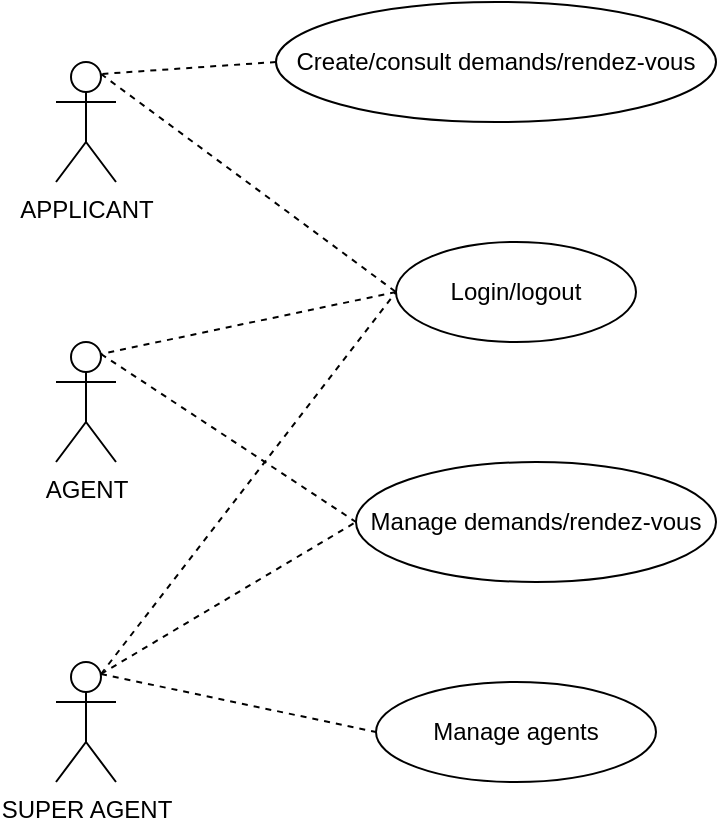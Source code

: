 <mxfile version="12.7.2" type="device"><diagram id="IdzWwvfw8ozTIaYv1S0W" name="Page-1"><mxGraphModel dx="1422" dy="644" grid="1" gridSize="10" guides="1" tooltips="1" connect="1" arrows="1" fold="1" page="1" pageScale="1" pageWidth="150" pageHeight="150" math="0" shadow="0"><root><mxCell id="0"/><mxCell id="1" parent="0"/><mxCell id="ti2FzWQ7ryirEcN0mHc2-10" value="APPLICANT" style="shape=umlActor;verticalLabelPosition=bottom;labelBackgroundColor=#ffffff;verticalAlign=top;html=1;outlineConnect=0;" vertex="1" parent="1"><mxGeometry x="90" y="200" width="30" height="60" as="geometry"/></mxCell><mxCell id="ti2FzWQ7ryirEcN0mHc2-11" value="AGENT" style="shape=umlActor;verticalLabelPosition=bottom;labelBackgroundColor=#ffffff;verticalAlign=top;html=1;outlineConnect=0;" vertex="1" parent="1"><mxGeometry x="90" y="340" width="30" height="60" as="geometry"/></mxCell><mxCell id="ti2FzWQ7ryirEcN0mHc2-12" value="SUPER AGENT" style="shape=umlActor;verticalLabelPosition=bottom;labelBackgroundColor=#ffffff;verticalAlign=top;html=1;outlineConnect=0;" vertex="1" parent="1"><mxGeometry x="90" y="500" width="30" height="60" as="geometry"/></mxCell><mxCell id="ti2FzWQ7ryirEcN0mHc2-13" value="Login/logout" style="ellipse;whiteSpace=wrap;html=1;" vertex="1" parent="1"><mxGeometry x="260" y="290" width="120" height="50" as="geometry"/></mxCell><mxCell id="ti2FzWQ7ryirEcN0mHc2-14" value="Create/consult demands/rendez-vous" style="ellipse;whiteSpace=wrap;html=1;" vertex="1" parent="1"><mxGeometry x="200" y="170" width="220" height="60" as="geometry"/></mxCell><mxCell id="ti2FzWQ7ryirEcN0mHc2-16" value="Manage demands/rendez-vous" style="ellipse;whiteSpace=wrap;html=1;" vertex="1" parent="1"><mxGeometry x="240" y="400" width="180" height="60" as="geometry"/></mxCell><mxCell id="ti2FzWQ7ryirEcN0mHc2-17" value="Manage agents" style="ellipse;whiteSpace=wrap;html=1;" vertex="1" parent="1"><mxGeometry x="250" y="510" width="140" height="50" as="geometry"/></mxCell><mxCell id="ti2FzWQ7ryirEcN0mHc2-23" value="" style="endArrow=none;dashed=1;html=1;entryX=0;entryY=0.5;entryDx=0;entryDy=0;exitX=0.75;exitY=0.1;exitDx=0;exitDy=0;exitPerimeter=0;" edge="1" parent="1" source="ti2FzWQ7ryirEcN0mHc2-10" target="ti2FzWQ7ryirEcN0mHc2-13"><mxGeometry width="50" height="50" relative="1" as="geometry"><mxPoint x="140" y="360" as="sourcePoint"/><mxPoint x="220" y="330" as="targetPoint"/></mxGeometry></mxCell><mxCell id="ti2FzWQ7ryirEcN0mHc2-24" value="" style="endArrow=none;dashed=1;html=1;entryX=0;entryY=0.5;entryDx=0;entryDy=0;exitX=0.75;exitY=0.1;exitDx=0;exitDy=0;exitPerimeter=0;" edge="1" parent="1" source="ti2FzWQ7ryirEcN0mHc2-12" target="ti2FzWQ7ryirEcN0mHc2-13"><mxGeometry width="50" height="50" relative="1" as="geometry"><mxPoint x="270" y="480" as="sourcePoint"/><mxPoint x="320" y="430" as="targetPoint"/></mxGeometry></mxCell><mxCell id="ti2FzWQ7ryirEcN0mHc2-25" value="" style="endArrow=none;dashed=1;html=1;exitX=0;exitY=0.5;exitDx=0;exitDy=0;entryX=0.75;entryY=0.1;entryDx=0;entryDy=0;entryPerimeter=0;" edge="1" parent="1" source="ti2FzWQ7ryirEcN0mHc2-13" target="ti2FzWQ7ryirEcN0mHc2-11"><mxGeometry width="50" height="50" relative="1" as="geometry"><mxPoint x="390" y="330" as="sourcePoint"/><mxPoint x="440" y="280" as="targetPoint"/></mxGeometry></mxCell><mxCell id="ti2FzWQ7ryirEcN0mHc2-26" value="" style="endArrow=none;dashed=1;html=1;exitX=0.75;exitY=0.1;exitDx=0;exitDy=0;exitPerimeter=0;entryX=0;entryY=0.5;entryDx=0;entryDy=0;" edge="1" parent="1" source="ti2FzWQ7ryirEcN0mHc2-12" target="ti2FzWQ7ryirEcN0mHc2-17"><mxGeometry width="50" height="50" relative="1" as="geometry"><mxPoint x="390" y="530" as="sourcePoint"/><mxPoint x="440" y="480" as="targetPoint"/></mxGeometry></mxCell><mxCell id="ti2FzWQ7ryirEcN0mHc2-27" value="" style="endArrow=none;dashed=1;html=1;entryX=0;entryY=0.5;entryDx=0;entryDy=0;exitX=0.75;exitY=0.1;exitDx=0;exitDy=0;exitPerimeter=0;" edge="1" parent="1" source="ti2FzWQ7ryirEcN0mHc2-12" target="ti2FzWQ7ryirEcN0mHc2-16"><mxGeometry width="50" height="50" relative="1" as="geometry"><mxPoint x="300" y="440" as="sourcePoint"/><mxPoint x="440" y="480" as="targetPoint"/></mxGeometry></mxCell><mxCell id="ti2FzWQ7ryirEcN0mHc2-28" value="" style="endArrow=none;dashed=1;html=1;entryX=0.75;entryY=0.1;entryDx=0;entryDy=0;entryPerimeter=0;exitX=0;exitY=0.5;exitDx=0;exitDy=0;" edge="1" parent="1" source="ti2FzWQ7ryirEcN0mHc2-14" target="ti2FzWQ7ryirEcN0mHc2-10"><mxGeometry width="50" height="50" relative="1" as="geometry"><mxPoint x="209" y="240" as="sourcePoint"/><mxPoint x="320" y="250" as="targetPoint"/></mxGeometry></mxCell><mxCell id="ti2FzWQ7ryirEcN0mHc2-32" value="" style="endArrow=none;dashed=1;html=1;exitX=0.75;exitY=0.1;exitDx=0;exitDy=0;exitPerimeter=0;entryX=0;entryY=0.5;entryDx=0;entryDy=0;" edge="1" parent="1" source="ti2FzWQ7ryirEcN0mHc2-11" target="ti2FzWQ7ryirEcN0mHc2-16"><mxGeometry width="50" height="50" relative="1" as="geometry"><mxPoint x="150" y="470" as="sourcePoint"/><mxPoint x="200" y="420" as="targetPoint"/></mxGeometry></mxCell></root></mxGraphModel></diagram></mxfile>